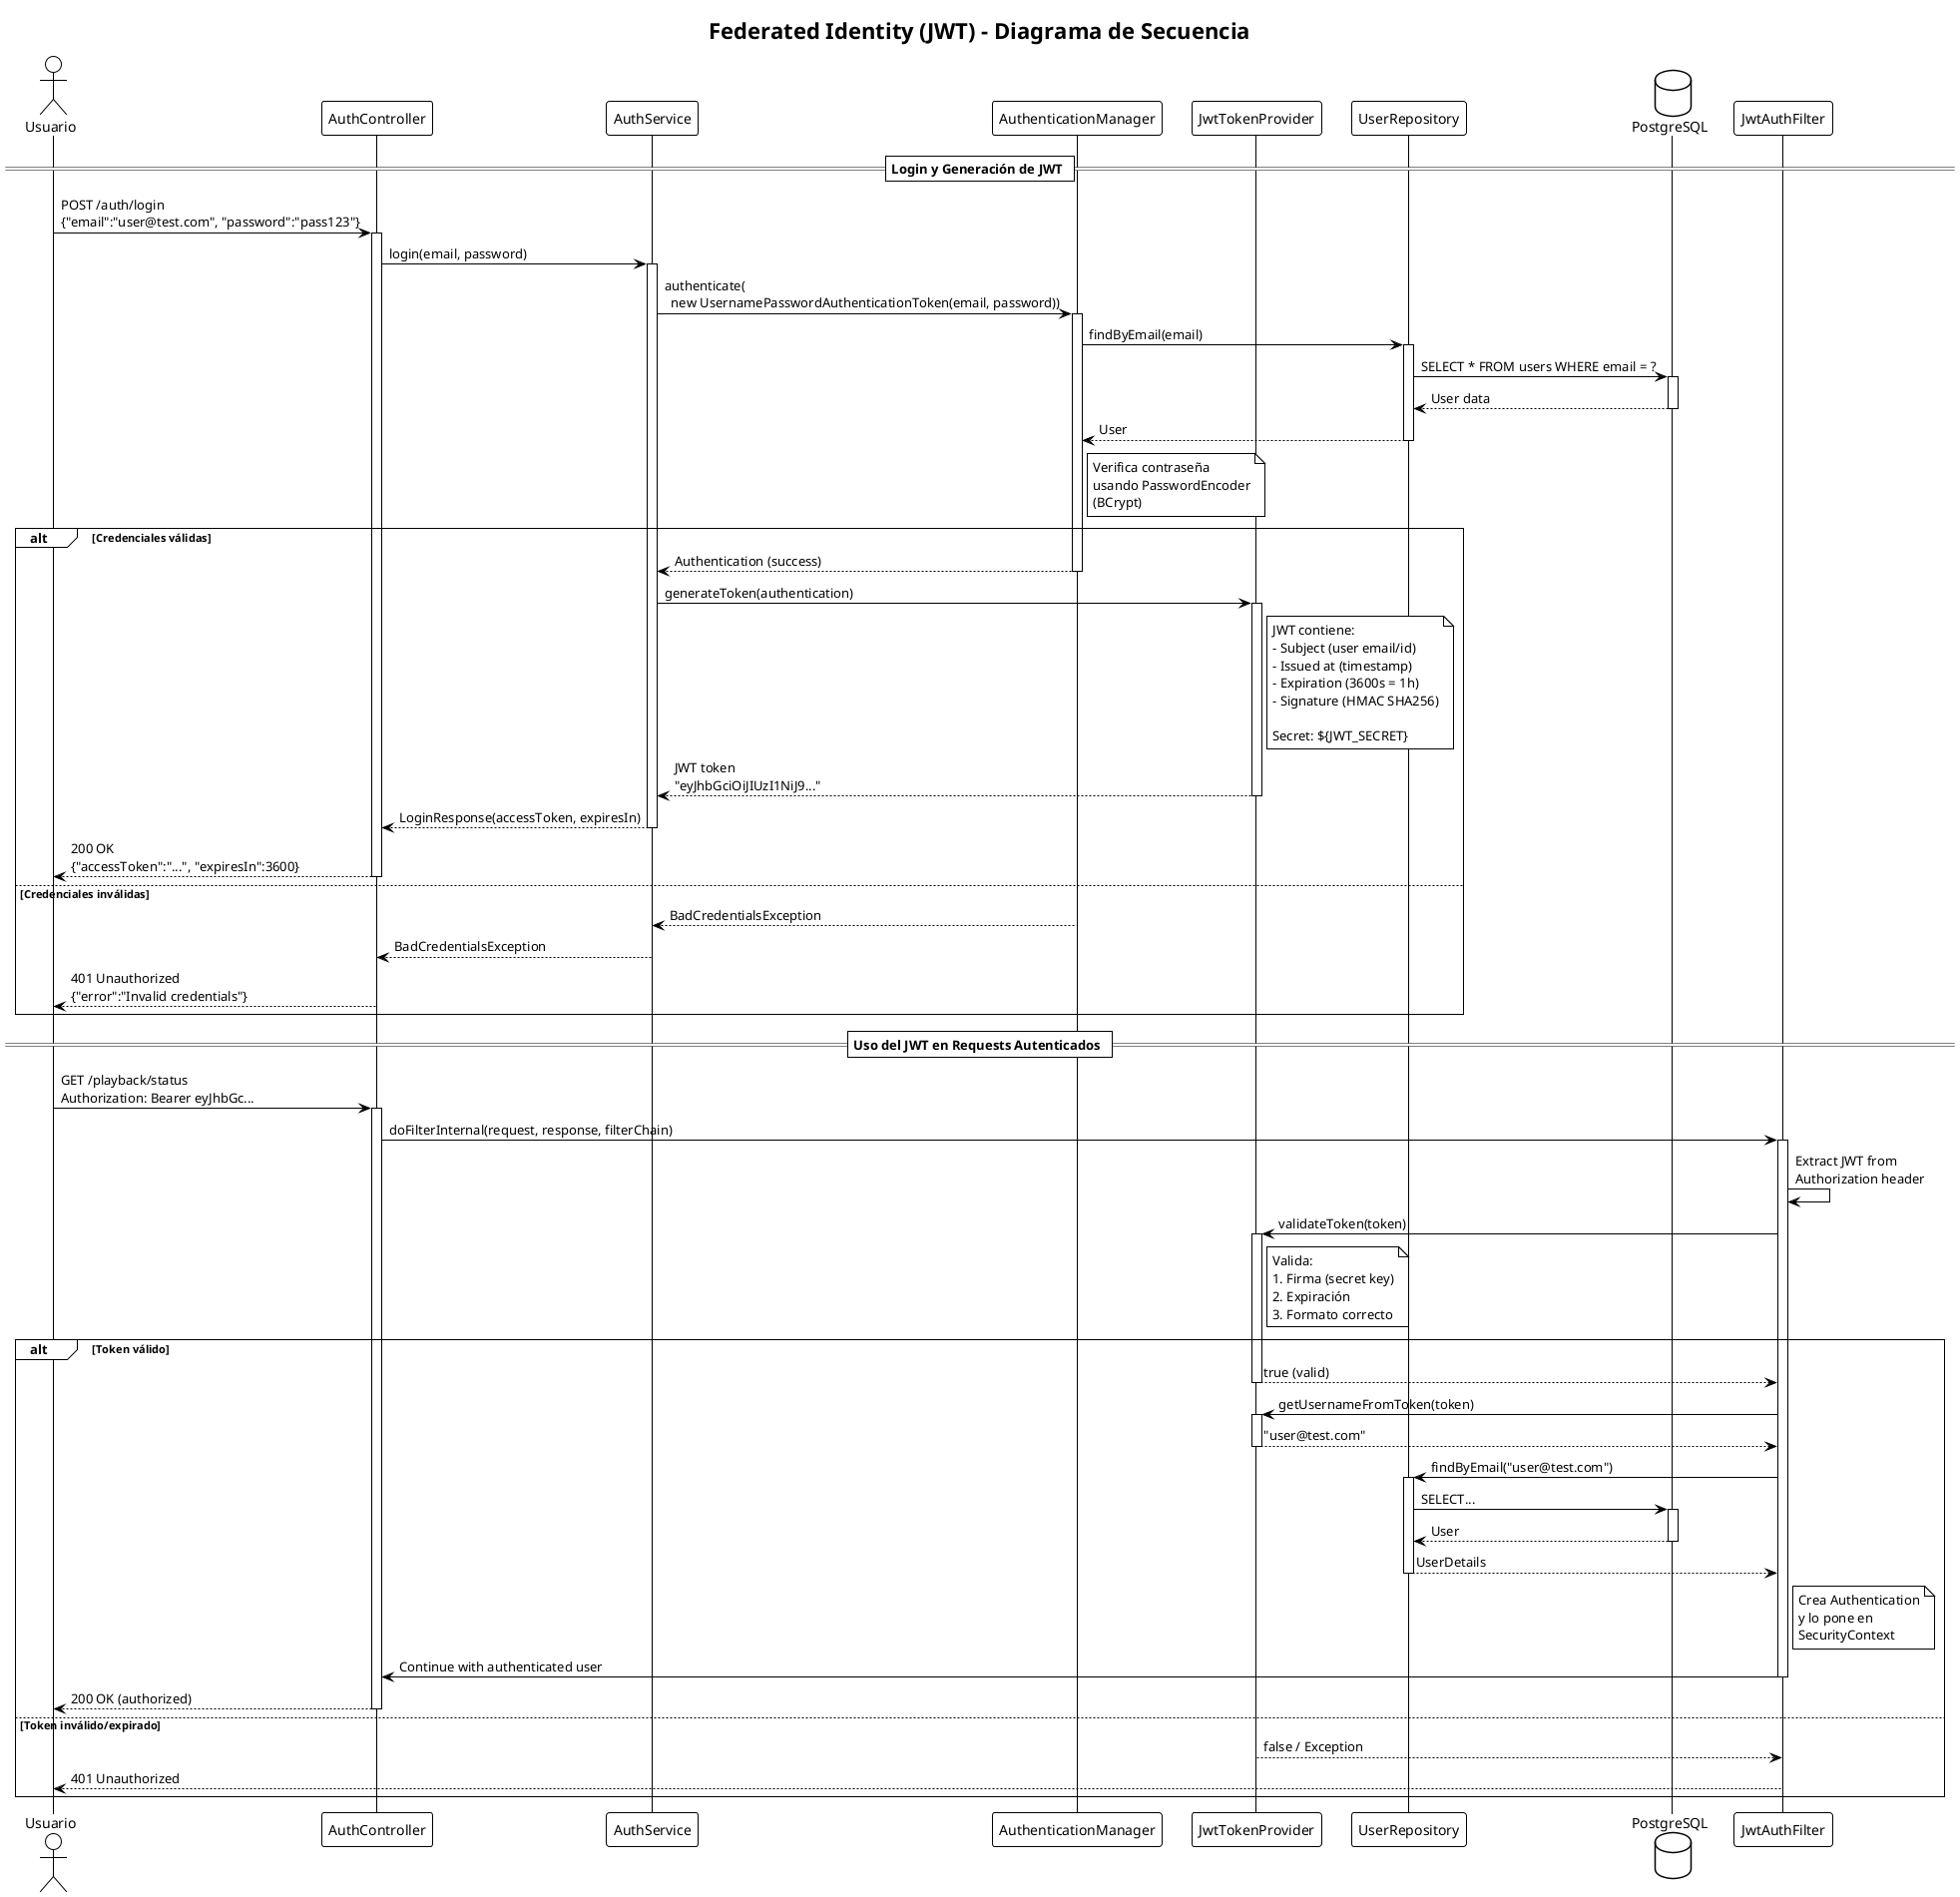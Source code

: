 @startuml federated-identity-jwt-sequence
!theme plain
title Federated Identity (JWT) - Diagrama de Secuencia

actor Usuario
participant "AuthController" as Controller
participant "AuthService" as Service
participant "AuthenticationManager" as AuthManager
participant "JwtTokenProvider" as JwtProvider
participant "UserRepository" as Repo
database "PostgreSQL" as DB

== Login y Generación de JWT ==

Usuario -> Controller: POST /auth/login\n{"email":"user@test.com", "password":"pass123"}
activate Controller

Controller -> Service: login(email, password)
activate Service

Service -> AuthManager: authenticate(\n  new UsernamePasswordAuthenticationToken(email, password))
activate AuthManager

AuthManager -> Repo: findByEmail(email)
activate Repo

Repo -> DB: SELECT * FROM users WHERE email = ?
activate DB
DB --> Repo: User data
deactivate DB

Repo --> AuthManager: User
deactivate Repo

note right of AuthManager
  Verifica contraseña
  usando PasswordEncoder
  (BCrypt)
end note

alt Credenciales válidas
  AuthManager --> Service: Authentication (success)
  deactivate AuthManager
  
  Service -> JwtProvider: generateToken(authentication)
  activate JwtProvider
  
  note right of JwtProvider
    JWT contiene:
    - Subject (user email/id)
    - Issued at (timestamp)
    - Expiration (3600s = 1h)
    - Signature (HMAC SHA256)
    
    Secret: ${JWT_SECRET}
  end note
  
  JwtProvider --> Service: JWT token\n"eyJhbGciOiJIUzI1NiJ9..."
  deactivate JwtProvider
  
  Service --> Controller: LoginResponse(accessToken, expiresIn)
  deactivate Service
  
  Controller --> Usuario: 200 OK\n{"accessToken":"...", "expiresIn":3600}
  deactivate Controller
  
else Credenciales inválidas
  AuthManager --> Service: BadCredentialsException
  Service --> Controller: BadCredentialsException
  Controller --> Usuario: 401 Unauthorized\n{"error":"Invalid credentials"}
end

== Uso del JWT en Requests Autenticados ==

Usuario -> Controller: GET /playback/status\nAuthorization: Bearer eyJhbGc...
activate Controller

participant "JwtAuthFilter" as Filter

Controller -> Filter: doFilterInternal(request, response, filterChain)
activate Filter

Filter -> Filter: Extract JWT from\nAuthorization header

Filter -> JwtProvider: validateToken(token)
activate JwtProvider

note right of JwtProvider
  Valida:
  1. Firma (secret key)
  2. Expiración
  3. Formato correcto
end note

alt Token válido
  JwtProvider --> Filter: true (valid)
  deactivate JwtProvider
  
  Filter -> JwtProvider: getUsernameFromToken(token)
  activate JwtProvider
  JwtProvider --> Filter: "user@test.com"
  deactivate JwtProvider
  
  Filter -> Repo: findByEmail("user@test.com")
  activate Repo
  Repo -> DB: SELECT...
  activate DB
  DB --> Repo: User
  deactivate DB
  Repo --> Filter: UserDetails
  deactivate Repo
  
  note right of Filter
    Crea Authentication
    y lo pone en
    SecurityContext
  end note
  
  Filter -> Controller: Continue with authenticated user
  deactivate Filter
  
  Controller --> Usuario: 200 OK (authorized)
  deactivate Controller
  
else Token inválido/expirado
  JwtProvider --> Filter: false / Exception
  Filter --> Usuario: 401 Unauthorized
end

@enduml
